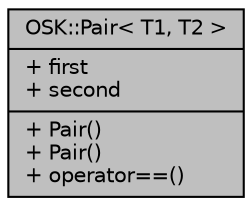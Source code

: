 digraph "OSK::Pair&lt; T1, T2 &gt;"
{
 // INTERACTIVE_SVG=YES
 // LATEX_PDF_SIZE
  edge [fontname="Helvetica",fontsize="10",labelfontname="Helvetica",labelfontsize="10"];
  node [fontname="Helvetica",fontsize="10",shape=record];
  Node1 [label="{OSK::Pair\< T1, T2 \>\n|+ first\l+ second\l|+ Pair()\l+ Pair()\l+ operator==()\l}",height=0.2,width=0.4,color="black", fillcolor="grey75", style="filled", fontcolor="black",tooltip="Pareja con dos elementos."];
}
